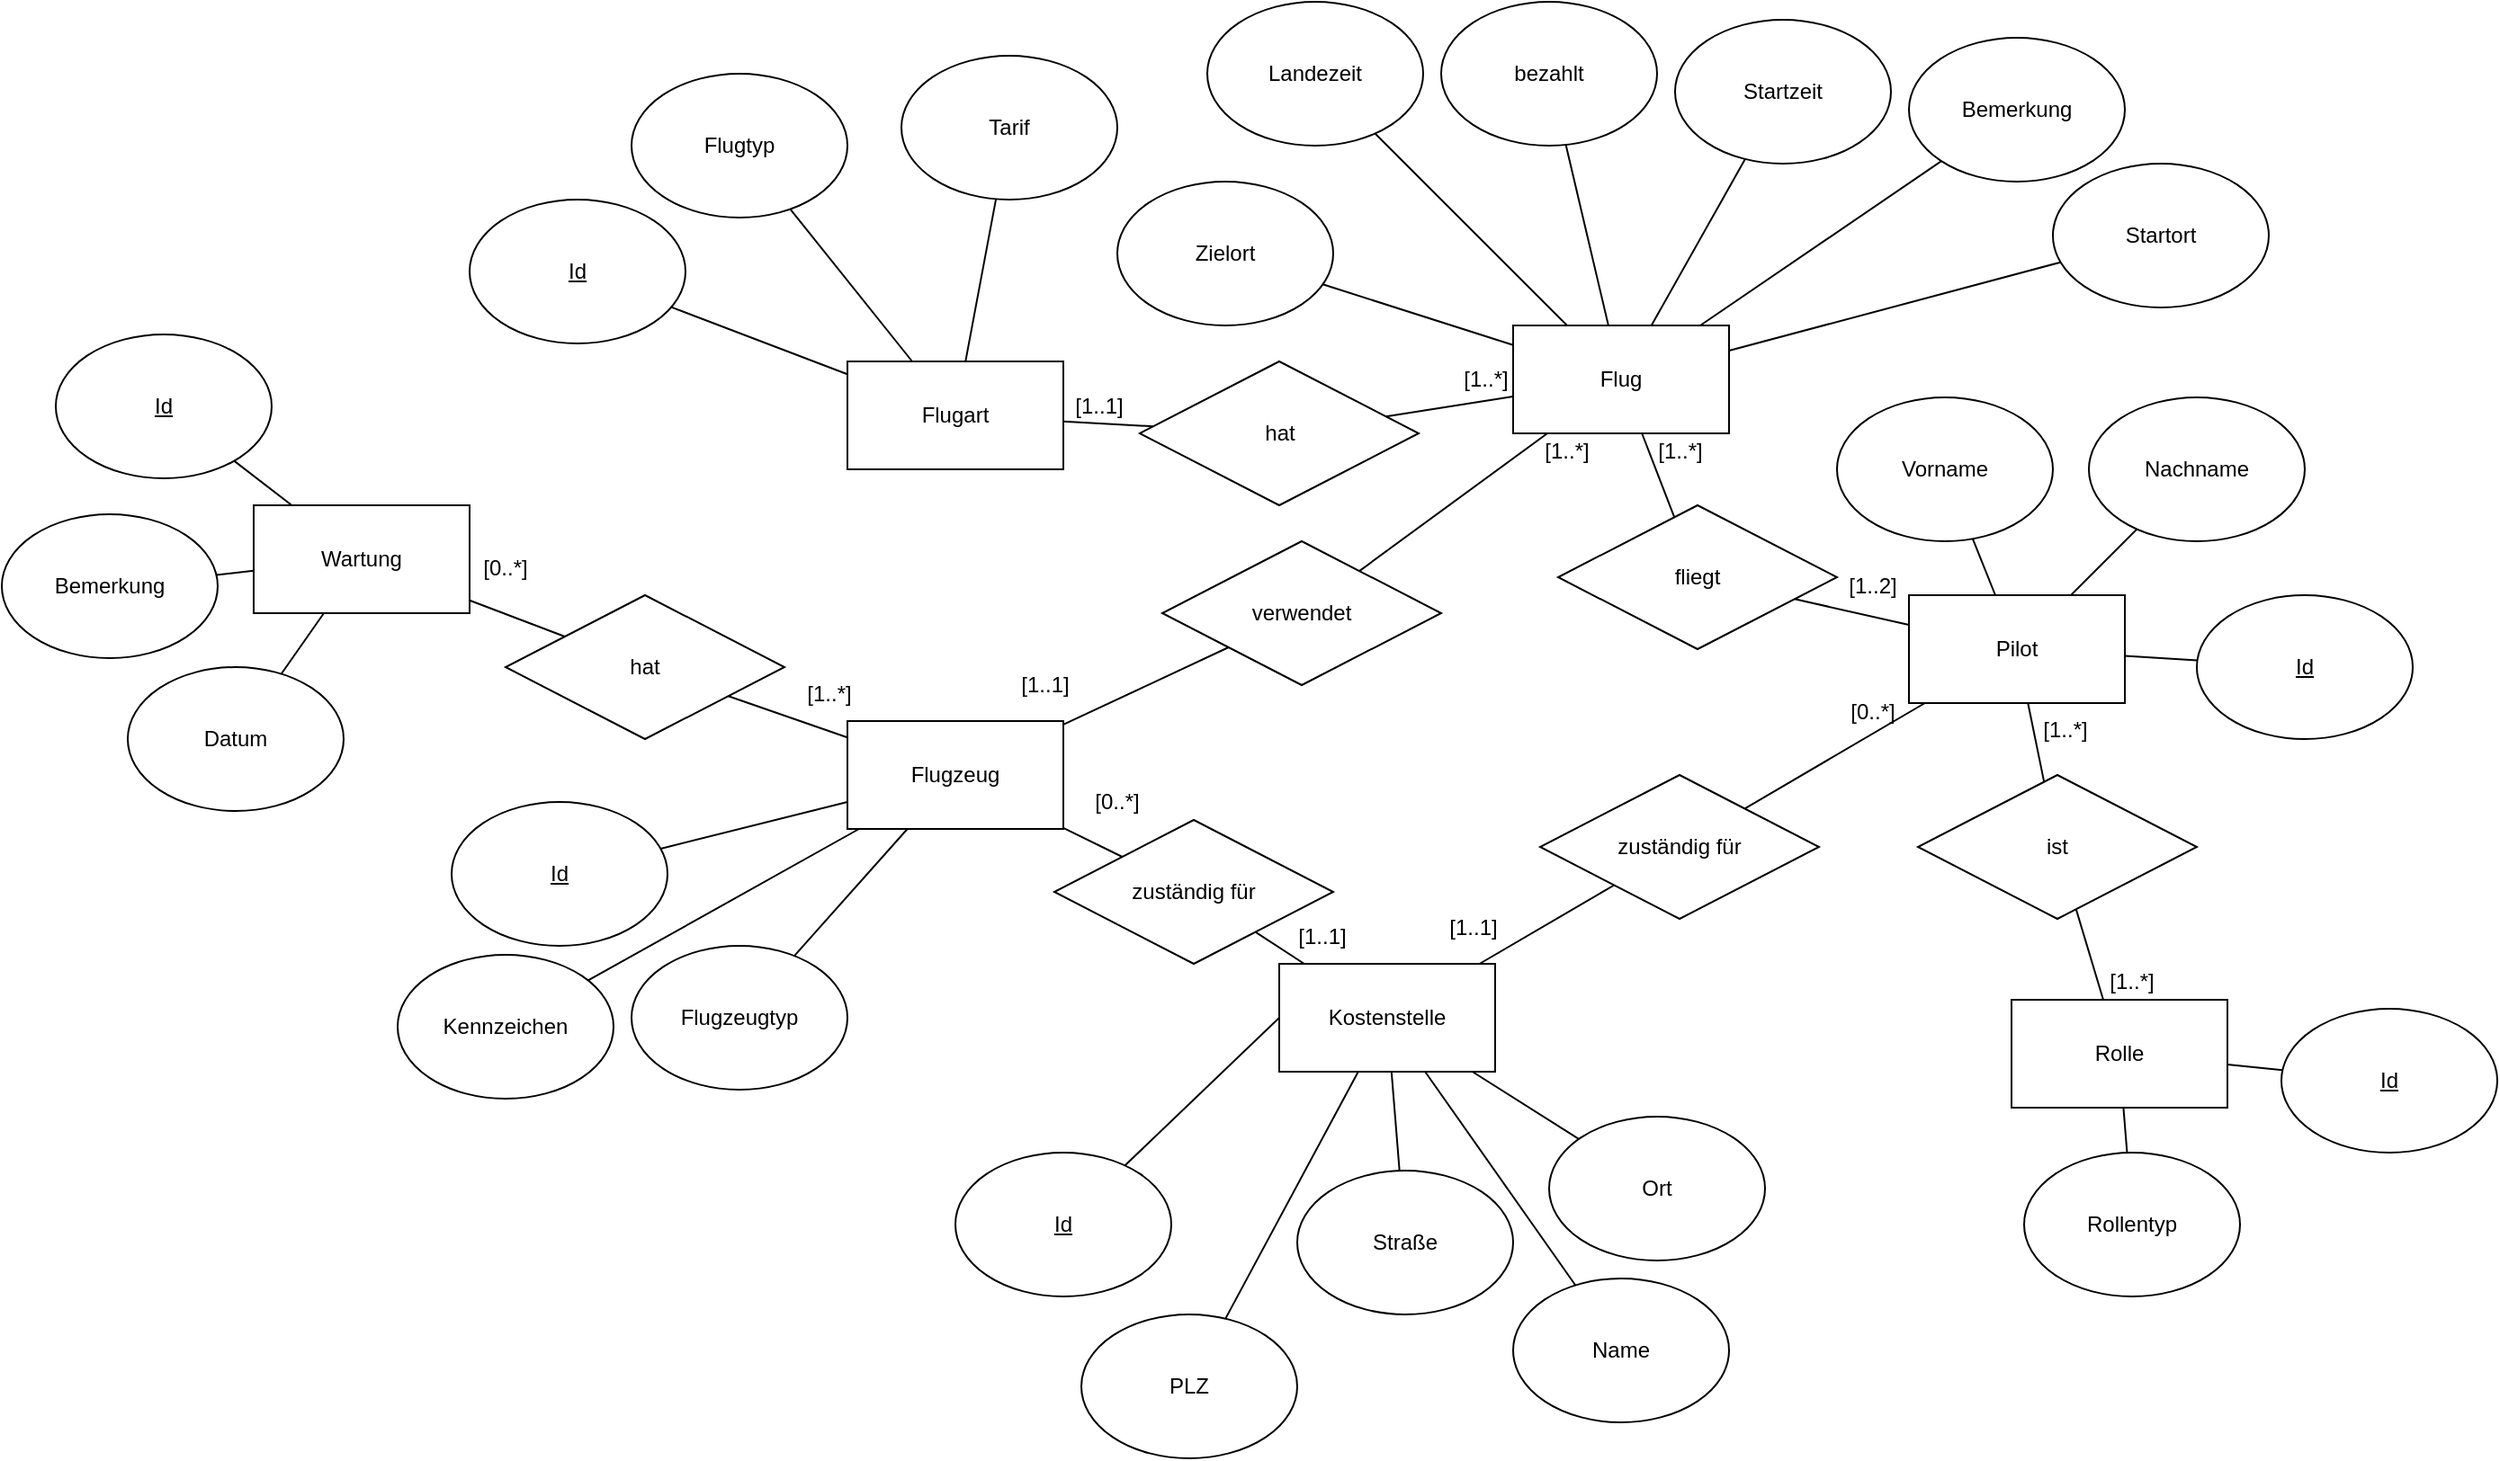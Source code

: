 <mxfile version="27.0.9">
  <diagram name="Seite-1" id="YMlRvp4VHCboZSjmHCUJ">
    <mxGraphModel dx="2610" dy="1154" grid="1" gridSize="10" guides="1" tooltips="1" connect="1" arrows="1" fold="1" page="1" pageScale="1" pageWidth="827" pageHeight="1169" math="0" shadow="0">
      <root>
        <mxCell id="0" />
        <mxCell id="1" parent="0" />
        <mxCell id="peA1cHa59COo_uJrest4-1" value="Flugtyp" style="ellipse;whiteSpace=wrap;html=1;" parent="1" vertex="1">
          <mxGeometry x="60" y="80" width="120" height="80" as="geometry" />
        </mxCell>
        <mxCell id="peA1cHa59COo_uJrest4-2" value="Flugart" style="rounded=0;whiteSpace=wrap;html=1;" parent="1" vertex="1">
          <mxGeometry x="180" y="240" width="120" height="60" as="geometry" />
        </mxCell>
        <mxCell id="peA1cHa59COo_uJrest4-3" value="Id" style="ellipse;whiteSpace=wrap;html=1;fontStyle=4" parent="1" vertex="1">
          <mxGeometry x="-30" y="150" width="120" height="80" as="geometry" />
        </mxCell>
        <mxCell id="peA1cHa59COo_uJrest4-4" value="" style="endArrow=none;html=1;rounded=0;" parent="1" source="peA1cHa59COo_uJrest4-3" target="peA1cHa59COo_uJrest4-2" edge="1">
          <mxGeometry width="50" height="50" relative="1" as="geometry">
            <mxPoint x="80" y="260" as="sourcePoint" />
            <mxPoint x="130" y="210" as="targetPoint" />
          </mxGeometry>
        </mxCell>
        <mxCell id="peA1cHa59COo_uJrest4-5" value="" style="endArrow=none;html=1;rounded=0;" parent="1" source="peA1cHa59COo_uJrest4-2" target="peA1cHa59COo_uJrest4-1" edge="1">
          <mxGeometry width="50" height="50" relative="1" as="geometry">
            <mxPoint x="340" y="150" as="sourcePoint" />
            <mxPoint x="390" y="100" as="targetPoint" />
          </mxGeometry>
        </mxCell>
        <mxCell id="peA1cHa59COo_uJrest4-6" value="Flugzeug" style="rounded=0;whiteSpace=wrap;html=1;" parent="1" vertex="1">
          <mxGeometry x="180" y="440" width="120" height="60" as="geometry" />
        </mxCell>
        <mxCell id="peA1cHa59COo_uJrest4-12" value="Id" style="ellipse;whiteSpace=wrap;html=1;fontStyle=4" parent="1" vertex="1">
          <mxGeometry x="-40" y="485" width="120" height="80" as="geometry" />
        </mxCell>
        <mxCell id="peA1cHa59COo_uJrest4-13" value="Kennzeichen" style="ellipse;whiteSpace=wrap;html=1;" parent="1" vertex="1">
          <mxGeometry x="-70" y="570" width="120" height="80" as="geometry" />
        </mxCell>
        <mxCell id="peA1cHa59COo_uJrest4-14" value="Flugzeugtyp" style="ellipse;whiteSpace=wrap;html=1;" parent="1" vertex="1">
          <mxGeometry x="60" y="565" width="120" height="80" as="geometry" />
        </mxCell>
        <mxCell id="peA1cHa59COo_uJrest4-17" value="" style="endArrow=none;html=1;rounded=0;" parent="1" source="peA1cHa59COo_uJrest4-13" target="peA1cHa59COo_uJrest4-6" edge="1">
          <mxGeometry width="50" height="50" relative="1" as="geometry">
            <mxPoint x="20" y="720" as="sourcePoint" />
            <mxPoint x="70" y="670" as="targetPoint" />
          </mxGeometry>
        </mxCell>
        <mxCell id="peA1cHa59COo_uJrest4-18" value="" style="endArrow=none;html=1;rounded=0;" parent="1" source="peA1cHa59COo_uJrest4-12" target="peA1cHa59COo_uJrest4-6" edge="1">
          <mxGeometry width="50" height="50" relative="1" as="geometry">
            <mxPoint x="-200" y="550" as="sourcePoint" />
            <mxPoint x="-150" y="500" as="targetPoint" />
          </mxGeometry>
        </mxCell>
        <mxCell id="peA1cHa59COo_uJrest4-20" value="" style="endArrow=none;html=1;rounded=0;" parent="1" source="peA1cHa59COo_uJrest4-14" target="peA1cHa59COo_uJrest4-6" edge="1">
          <mxGeometry width="50" height="50" relative="1" as="geometry">
            <mxPoint x="-170" y="330" as="sourcePoint" />
            <mxPoint x="-120" y="280" as="targetPoint" />
          </mxGeometry>
        </mxCell>
        <mxCell id="peA1cHa59COo_uJrest4-26" value="Kostenstelle" style="rounded=0;whiteSpace=wrap;html=1;" parent="1" vertex="1">
          <mxGeometry x="420" y="575" width="120" height="60" as="geometry" />
        </mxCell>
        <mxCell id="peA1cHa59COo_uJrest4-27" value="Id" style="ellipse;whiteSpace=wrap;html=1;fontStyle=4" parent="1" vertex="1">
          <mxGeometry x="240" y="680" width="120" height="80" as="geometry" />
        </mxCell>
        <mxCell id="peA1cHa59COo_uJrest4-28" value="Name" style="ellipse;whiteSpace=wrap;html=1;" parent="1" vertex="1">
          <mxGeometry x="550" y="750" width="120" height="80" as="geometry" />
        </mxCell>
        <mxCell id="peA1cHa59COo_uJrest4-29" value="Straße" style="ellipse;whiteSpace=wrap;html=1;" parent="1" vertex="1">
          <mxGeometry x="430" y="690" width="120" height="80" as="geometry" />
        </mxCell>
        <mxCell id="peA1cHa59COo_uJrest4-30" value="PLZ" style="ellipse;whiteSpace=wrap;html=1;" parent="1" vertex="1">
          <mxGeometry x="310" y="770" width="120" height="80" as="geometry" />
        </mxCell>
        <mxCell id="peA1cHa59COo_uJrest4-31" value="Ort" style="ellipse;whiteSpace=wrap;html=1;" parent="1" vertex="1">
          <mxGeometry x="570" y="660" width="120" height="80" as="geometry" />
        </mxCell>
        <mxCell id="peA1cHa59COo_uJrest4-32" value="" style="endArrow=none;html=1;rounded=0;entryX=0;entryY=0.5;entryDx=0;entryDy=0;" parent="1" source="peA1cHa59COo_uJrest4-27" target="peA1cHa59COo_uJrest4-26" edge="1">
          <mxGeometry width="50" height="50" relative="1" as="geometry">
            <mxPoint x="260" y="440" as="sourcePoint" />
            <mxPoint x="310" y="390" as="targetPoint" />
          </mxGeometry>
        </mxCell>
        <mxCell id="peA1cHa59COo_uJrest4-33" value="" style="endArrow=none;html=1;rounded=0;" parent="1" source="peA1cHa59COo_uJrest4-30" target="peA1cHa59COo_uJrest4-26" edge="1">
          <mxGeometry width="50" height="50" relative="1" as="geometry">
            <mxPoint x="170" y="850" as="sourcePoint" />
            <mxPoint x="220" y="800" as="targetPoint" />
          </mxGeometry>
        </mxCell>
        <mxCell id="peA1cHa59COo_uJrest4-34" value="" style="endArrow=none;html=1;rounded=0;" parent="1" source="peA1cHa59COo_uJrest4-28" target="peA1cHa59COo_uJrest4-26" edge="1">
          <mxGeometry width="50" height="50" relative="1" as="geometry">
            <mxPoint x="570" y="630" as="sourcePoint" />
            <mxPoint x="620" y="580" as="targetPoint" />
          </mxGeometry>
        </mxCell>
        <mxCell id="peA1cHa59COo_uJrest4-35" value="" style="endArrow=none;html=1;rounded=0;" parent="1" source="peA1cHa59COo_uJrest4-29" target="peA1cHa59COo_uJrest4-26" edge="1">
          <mxGeometry width="50" height="50" relative="1" as="geometry">
            <mxPoint x="600" y="540" as="sourcePoint" />
            <mxPoint x="650" y="490" as="targetPoint" />
          </mxGeometry>
        </mxCell>
        <mxCell id="peA1cHa59COo_uJrest4-36" value="" style="endArrow=none;html=1;rounded=0;" parent="1" source="peA1cHa59COo_uJrest4-31" target="peA1cHa59COo_uJrest4-26" edge="1">
          <mxGeometry width="50" height="50" relative="1" as="geometry">
            <mxPoint x="750" y="590" as="sourcePoint" />
            <mxPoint x="800" y="540" as="targetPoint" />
          </mxGeometry>
        </mxCell>
        <mxCell id="peA1cHa59COo_uJrest4-37" value="Pilot" style="rounded=0;whiteSpace=wrap;html=1;" parent="1" vertex="1">
          <mxGeometry x="770" y="370" width="120" height="60" as="geometry" />
        </mxCell>
        <mxCell id="peA1cHa59COo_uJrest4-38" value="Id" style="ellipse;whiteSpace=wrap;html=1;fontStyle=4" parent="1" vertex="1">
          <mxGeometry x="930" y="370" width="120" height="80" as="geometry" />
        </mxCell>
        <mxCell id="peA1cHa59COo_uJrest4-39" value="Nachname" style="ellipse;whiteSpace=wrap;html=1;" parent="1" vertex="1">
          <mxGeometry x="870" y="260" width="120" height="80" as="geometry" />
        </mxCell>
        <mxCell id="peA1cHa59COo_uJrest4-40" value="Vorname" style="ellipse;whiteSpace=wrap;html=1;" parent="1" vertex="1">
          <mxGeometry x="730" y="260" width="120" height="80" as="geometry" />
        </mxCell>
        <mxCell id="peA1cHa59COo_uJrest4-43" value="" style="endArrow=none;html=1;rounded=0;" parent="1" source="peA1cHa59COo_uJrest4-37" target="peA1cHa59COo_uJrest4-40" edge="1">
          <mxGeometry width="50" height="50" relative="1" as="geometry">
            <mxPoint x="650" y="480" as="sourcePoint" />
            <mxPoint x="700" y="430" as="targetPoint" />
          </mxGeometry>
        </mxCell>
        <mxCell id="peA1cHa59COo_uJrest4-44" value="" style="endArrow=none;html=1;rounded=0;" parent="1" source="peA1cHa59COo_uJrest4-37" target="peA1cHa59COo_uJrest4-39" edge="1">
          <mxGeometry width="50" height="50" relative="1" as="geometry">
            <mxPoint x="680" y="500" as="sourcePoint" />
            <mxPoint x="730" y="450" as="targetPoint" />
          </mxGeometry>
        </mxCell>
        <mxCell id="peA1cHa59COo_uJrest4-45" value="" style="endArrow=none;html=1;rounded=0;" parent="1" source="peA1cHa59COo_uJrest4-37" target="peA1cHa59COo_uJrest4-38" edge="1">
          <mxGeometry width="50" height="50" relative="1" as="geometry">
            <mxPoint x="820" y="510" as="sourcePoint" />
            <mxPoint x="870" y="460" as="targetPoint" />
          </mxGeometry>
        </mxCell>
        <mxCell id="peA1cHa59COo_uJrest4-46" value="zuständig für" style="rhombus;whiteSpace=wrap;html=1;" parent="1" vertex="1">
          <mxGeometry x="295" y="495" width="155" height="80" as="geometry" />
        </mxCell>
        <mxCell id="peA1cHa59COo_uJrest4-47" value="" style="endArrow=none;html=1;rounded=0;" parent="1" source="peA1cHa59COo_uJrest4-26" target="peA1cHa59COo_uJrest4-46" edge="1">
          <mxGeometry width="50" height="50" relative="1" as="geometry">
            <mxPoint x="500" y="400" as="sourcePoint" />
            <mxPoint x="550" y="350" as="targetPoint" />
          </mxGeometry>
        </mxCell>
        <mxCell id="peA1cHa59COo_uJrest4-48" value="[1..1]" style="text;html=1;align=center;verticalAlign=middle;whiteSpace=wrap;rounded=0;" parent="1" vertex="1">
          <mxGeometry x="414" y="545" width="60" height="30" as="geometry" />
        </mxCell>
        <mxCell id="peA1cHa59COo_uJrest4-49" value="" style="endArrow=none;html=1;rounded=0;" parent="1" source="peA1cHa59COo_uJrest4-6" target="peA1cHa59COo_uJrest4-46" edge="1">
          <mxGeometry width="50" height="50" relative="1" as="geometry">
            <mxPoint x="430" y="410" as="sourcePoint" />
            <mxPoint x="480" y="360" as="targetPoint" />
          </mxGeometry>
        </mxCell>
        <mxCell id="peA1cHa59COo_uJrest4-50" value="[0..*]" style="text;html=1;align=center;verticalAlign=middle;whiteSpace=wrap;rounded=0;" parent="1" vertex="1">
          <mxGeometry x="300" y="470" width="60" height="30" as="geometry" />
        </mxCell>
        <mxCell id="peA1cHa59COo_uJrest4-51" value="[0..*]" style="text;html=1;align=center;verticalAlign=middle;whiteSpace=wrap;rounded=0;" parent="1" vertex="1">
          <mxGeometry x="720" y="420" width="60" height="30" as="geometry" />
        </mxCell>
        <mxCell id="peA1cHa59COo_uJrest4-54" value="" style="endArrow=none;html=1;rounded=0;" parent="1" source="peA1cHa59COo_uJrest4-6" target="peA1cHa59COo_uJrest4-97" edge="1">
          <mxGeometry width="50" height="50" relative="1" as="geometry">
            <mxPoint x="390" y="410" as="sourcePoint" />
            <mxPoint x="487.623" y="349.418" as="targetPoint" />
          </mxGeometry>
        </mxCell>
        <mxCell id="peA1cHa59COo_uJrest4-55" value="" style="endArrow=none;html=1;rounded=0;" parent="1" source="peA1cHa59COo_uJrest4-37" target="peA1cHa59COo_uJrest4-95" edge="1">
          <mxGeometry width="50" height="50" relative="1" as="geometry">
            <mxPoint x="540" y="410" as="sourcePoint" />
            <mxPoint x="650" y="390" as="targetPoint" />
          </mxGeometry>
        </mxCell>
        <mxCell id="peA1cHa59COo_uJrest4-56" value="[1..1]" style="text;html=1;align=center;verticalAlign=middle;whiteSpace=wrap;rounded=0;" parent="1" vertex="1">
          <mxGeometry x="260" y="405" width="60" height="30" as="geometry" />
        </mxCell>
        <mxCell id="peA1cHa59COo_uJrest4-57" value="[1..2]" style="text;html=1;align=center;verticalAlign=middle;whiteSpace=wrap;rounded=0;" parent="1" vertex="1">
          <mxGeometry x="720" y="350" width="60" height="30" as="geometry" />
        </mxCell>
        <mxCell id="peA1cHa59COo_uJrest4-58" value="bezahlt" style="ellipse;whiteSpace=wrap;html=1;" parent="1" vertex="1">
          <mxGeometry x="510" y="40" width="120" height="80" as="geometry" />
        </mxCell>
        <mxCell id="peA1cHa59COo_uJrest4-59" value="Startzeit" style="ellipse;whiteSpace=wrap;html=1;" parent="1" vertex="1">
          <mxGeometry x="640" y="50" width="120" height="80" as="geometry" />
        </mxCell>
        <mxCell id="peA1cHa59COo_uJrest4-60" value="Landezeit" style="ellipse;whiteSpace=wrap;html=1;" parent="1" vertex="1">
          <mxGeometry x="380" y="40" width="120" height="80" as="geometry" />
        </mxCell>
        <mxCell id="peA1cHa59COo_uJrest4-61" value="Tarif" style="ellipse;whiteSpace=wrap;html=1;" parent="1" vertex="1">
          <mxGeometry x="210" y="70" width="120" height="80" as="geometry" />
        </mxCell>
        <mxCell id="peA1cHa59COo_uJrest4-62" value="" style="endArrow=none;html=1;rounded=0;" parent="1" source="peA1cHa59COo_uJrest4-2" target="peA1cHa59COo_uJrest4-61" edge="1">
          <mxGeometry width="50" height="50" relative="1" as="geometry">
            <mxPoint x="230" y="350" as="sourcePoint" />
            <mxPoint x="280" y="300" as="targetPoint" />
          </mxGeometry>
        </mxCell>
        <mxCell id="peA1cHa59COo_uJrest4-63" value="" style="endArrow=none;html=1;rounded=0;" parent="1" source="peA1cHa59COo_uJrest4-2" target="peA1cHa59COo_uJrest4-100" edge="1">
          <mxGeometry width="50" height="50" relative="1" as="geometry">
            <mxPoint x="330" y="340" as="sourcePoint" />
            <mxPoint x="472.314" y="318.483" as="targetPoint" />
          </mxGeometry>
        </mxCell>
        <mxCell id="peA1cHa59COo_uJrest4-65" value="Bemerkung" style="ellipse;whiteSpace=wrap;html=1;" parent="1" vertex="1">
          <mxGeometry x="770" y="60" width="120" height="80" as="geometry" />
        </mxCell>
        <mxCell id="peA1cHa59COo_uJrest4-66" value="" style="endArrow=none;html=1;rounded=0;" parent="1" source="peA1cHa59COo_uJrest4-94" target="peA1cHa59COo_uJrest4-60" edge="1">
          <mxGeometry width="50" height="50" relative="1" as="geometry">
            <mxPoint x="515.631" y="296.126" as="sourcePoint" />
            <mxPoint x="460" y="230" as="targetPoint" />
          </mxGeometry>
        </mxCell>
        <mxCell id="peA1cHa59COo_uJrest4-67" value="" style="endArrow=none;html=1;rounded=0;" parent="1" source="peA1cHa59COo_uJrest4-94" target="peA1cHa59COo_uJrest4-58" edge="1">
          <mxGeometry width="50" height="50" relative="1" as="geometry">
            <mxPoint x="533.764" y="293.233" as="sourcePoint" />
            <mxPoint x="630" y="200" as="targetPoint" />
          </mxGeometry>
        </mxCell>
        <mxCell id="peA1cHa59COo_uJrest4-68" value="" style="endArrow=none;html=1;rounded=0;" parent="1" source="peA1cHa59COo_uJrest4-94" target="peA1cHa59COo_uJrest4-59" edge="1">
          <mxGeometry width="50" height="50" relative="1" as="geometry">
            <mxPoint x="548.478" y="300.828" as="sourcePoint" />
            <mxPoint x="660" y="220" as="targetPoint" />
          </mxGeometry>
        </mxCell>
        <mxCell id="peA1cHa59COo_uJrest4-69" value="" style="endArrow=none;html=1;rounded=0;" parent="1" source="peA1cHa59COo_uJrest4-94" target="peA1cHa59COo_uJrest4-65" edge="1">
          <mxGeometry width="50" height="50" relative="1" as="geometry">
            <mxPoint x="558.841" y="306.176" as="sourcePoint" />
            <mxPoint x="710" y="250" as="targetPoint" />
          </mxGeometry>
        </mxCell>
        <mxCell id="peA1cHa59COo_uJrest4-70" value="Startort" style="ellipse;whiteSpace=wrap;html=1;" parent="1" vertex="1">
          <mxGeometry x="850" y="130" width="120" height="80" as="geometry" />
        </mxCell>
        <mxCell id="peA1cHa59COo_uJrest4-71" value="Zielort" style="ellipse;whiteSpace=wrap;html=1;" parent="1" vertex="1">
          <mxGeometry x="330" y="140" width="120" height="80" as="geometry" />
        </mxCell>
        <mxCell id="peA1cHa59COo_uJrest4-72" value="" style="endArrow=none;html=1;rounded=0;" parent="1" source="peA1cHa59COo_uJrest4-71" target="peA1cHa59COo_uJrest4-94" edge="1">
          <mxGeometry width="50" height="50" relative="1" as="geometry">
            <mxPoint x="310" y="360" as="sourcePoint" />
            <mxPoint x="502.609" y="302.847" as="targetPoint" />
          </mxGeometry>
        </mxCell>
        <mxCell id="peA1cHa59COo_uJrest4-73" value="" style="endArrow=none;html=1;rounded=0;" parent="1" source="peA1cHa59COo_uJrest4-94" target="peA1cHa59COo_uJrest4-70" edge="1">
          <mxGeometry width="50" height="50" relative="1" as="geometry">
            <mxPoint x="570.311" y="312.096" as="sourcePoint" />
            <mxPoint x="990" y="160" as="targetPoint" />
          </mxGeometry>
        </mxCell>
        <mxCell id="peA1cHa59COo_uJrest4-76" value="Rolle" style="rounded=0;whiteSpace=wrap;html=1;" parent="1" vertex="1">
          <mxGeometry x="827" y="595" width="120" height="60" as="geometry" />
        </mxCell>
        <mxCell id="peA1cHa59COo_uJrest4-77" value="Id" style="ellipse;whiteSpace=wrap;html=1;fontStyle=4" parent="1" vertex="1">
          <mxGeometry x="977" y="600" width="120" height="80" as="geometry" />
        </mxCell>
        <mxCell id="peA1cHa59COo_uJrest4-78" value="Rollentyp" style="ellipse;whiteSpace=wrap;html=1;" parent="1" vertex="1">
          <mxGeometry x="834" y="680" width="120" height="80" as="geometry" />
        </mxCell>
        <mxCell id="peA1cHa59COo_uJrest4-79" value="" style="endArrow=none;html=1;rounded=0;" parent="1" source="peA1cHa59COo_uJrest4-78" target="peA1cHa59COo_uJrest4-76" edge="1">
          <mxGeometry width="50" height="50" relative="1" as="geometry">
            <mxPoint x="697" y="585" as="sourcePoint" />
            <mxPoint x="747" y="535" as="targetPoint" />
          </mxGeometry>
        </mxCell>
        <mxCell id="peA1cHa59COo_uJrest4-80" value="" style="endArrow=none;html=1;rounded=0;" parent="1" source="peA1cHa59COo_uJrest4-77" target="peA1cHa59COo_uJrest4-76" edge="1">
          <mxGeometry width="50" height="50" relative="1" as="geometry">
            <mxPoint x="1017" y="585" as="sourcePoint" />
            <mxPoint x="1067" y="535" as="targetPoint" />
          </mxGeometry>
        </mxCell>
        <mxCell id="peA1cHa59COo_uJrest4-81" value="ist" style="rhombus;whiteSpace=wrap;html=1;" parent="1" vertex="1">
          <mxGeometry x="775" y="470" width="155" height="80" as="geometry" />
        </mxCell>
        <mxCell id="peA1cHa59COo_uJrest4-82" value="" style="endArrow=none;html=1;rounded=0;" parent="1" source="peA1cHa59COo_uJrest4-37" target="peA1cHa59COo_uJrest4-81" edge="1">
          <mxGeometry width="50" height="50" relative="1" as="geometry">
            <mxPoint x="680" y="560" as="sourcePoint" />
            <mxPoint x="730" y="510" as="targetPoint" />
          </mxGeometry>
        </mxCell>
        <mxCell id="peA1cHa59COo_uJrest4-83" value="" style="endArrow=none;html=1;rounded=0;" parent="1" source="peA1cHa59COo_uJrest4-76" target="peA1cHa59COo_uJrest4-81" edge="1">
          <mxGeometry width="50" height="50" relative="1" as="geometry">
            <mxPoint x="720" y="570" as="sourcePoint" />
            <mxPoint x="770" y="520" as="targetPoint" />
          </mxGeometry>
        </mxCell>
        <mxCell id="peA1cHa59COo_uJrest4-84" value="[1..*]" style="text;html=1;align=center;verticalAlign=middle;whiteSpace=wrap;rounded=0;" parent="1" vertex="1">
          <mxGeometry x="864" y="570" width="60" height="30" as="geometry" />
        </mxCell>
        <mxCell id="peA1cHa59COo_uJrest4-85" value="[1..*]" style="text;html=1;align=center;verticalAlign=middle;whiteSpace=wrap;rounded=0;" parent="1" vertex="1">
          <mxGeometry x="827" y="430" width="60" height="30" as="geometry" />
        </mxCell>
        <mxCell id="peA1cHa59COo_uJrest4-86" value="zuständig für" style="rhombus;whiteSpace=wrap;html=1;" parent="1" vertex="1">
          <mxGeometry x="565" y="470" width="155" height="80" as="geometry" />
        </mxCell>
        <mxCell id="peA1cHa59COo_uJrest4-87" value="" style="endArrow=none;html=1;rounded=0;" parent="1" source="peA1cHa59COo_uJrest4-26" target="peA1cHa59COo_uJrest4-86" edge="1">
          <mxGeometry width="50" height="50" relative="1" as="geometry">
            <mxPoint x="520" y="470" as="sourcePoint" />
            <mxPoint x="570" y="420" as="targetPoint" />
          </mxGeometry>
        </mxCell>
        <mxCell id="peA1cHa59COo_uJrest4-88" value="[1..1]" style="text;html=1;align=center;verticalAlign=middle;whiteSpace=wrap;rounded=0;" parent="1" vertex="1">
          <mxGeometry x="497.5" y="540" width="60" height="30" as="geometry" />
        </mxCell>
        <mxCell id="peA1cHa59COo_uJrest4-89" value="" style="endArrow=none;html=1;rounded=0;" parent="1" source="peA1cHa59COo_uJrest4-86" target="peA1cHa59COo_uJrest4-37" edge="1">
          <mxGeometry width="50" height="50" relative="1" as="geometry">
            <mxPoint x="560" y="470" as="sourcePoint" />
            <mxPoint x="610" y="420" as="targetPoint" />
          </mxGeometry>
        </mxCell>
        <mxCell id="peA1cHa59COo_uJrest4-93" value="Wartung" style="rounded=0;whiteSpace=wrap;html=1;" parent="1" vertex="1">
          <mxGeometry x="-150" y="320" width="120" height="60" as="geometry" />
        </mxCell>
        <mxCell id="peA1cHa59COo_uJrest4-94" value="Flug" style="rounded=0;whiteSpace=wrap;html=1;" parent="1" vertex="1">
          <mxGeometry x="550" y="220" width="120" height="60" as="geometry" />
        </mxCell>
        <mxCell id="peA1cHa59COo_uJrest4-95" value="fliegt" style="rhombus;whiteSpace=wrap;html=1;" parent="1" vertex="1">
          <mxGeometry x="575" y="320" width="155" height="80" as="geometry" />
        </mxCell>
        <mxCell id="peA1cHa59COo_uJrest4-96" value="" style="endArrow=none;html=1;rounded=0;" parent="1" source="peA1cHa59COo_uJrest4-95" target="peA1cHa59COo_uJrest4-94" edge="1">
          <mxGeometry width="50" height="50" relative="1" as="geometry">
            <mxPoint x="540" y="330" as="sourcePoint" />
            <mxPoint x="590" y="280" as="targetPoint" />
          </mxGeometry>
        </mxCell>
        <mxCell id="peA1cHa59COo_uJrest4-97" value="verwendet" style="rhombus;whiteSpace=wrap;html=1;" parent="1" vertex="1">
          <mxGeometry x="355" y="340" width="155" height="80" as="geometry" />
        </mxCell>
        <mxCell id="peA1cHa59COo_uJrest4-98" value="[1..*]" style="text;html=1;align=center;verticalAlign=middle;whiteSpace=wrap;rounded=0;" parent="1" vertex="1">
          <mxGeometry x="550" y="275" width="60" height="30" as="geometry" />
        </mxCell>
        <mxCell id="peA1cHa59COo_uJrest4-99" value="" style="endArrow=none;html=1;rounded=0;" parent="1" source="peA1cHa59COo_uJrest4-97" target="peA1cHa59COo_uJrest4-94" edge="1">
          <mxGeometry width="50" height="50" relative="1" as="geometry">
            <mxPoint x="510" y="450" as="sourcePoint" />
            <mxPoint x="560" y="400" as="targetPoint" />
          </mxGeometry>
        </mxCell>
        <mxCell id="peA1cHa59COo_uJrest4-100" value="hat" style="rhombus;whiteSpace=wrap;html=1;" parent="1" vertex="1">
          <mxGeometry x="342.5" y="240" width="155" height="80" as="geometry" />
        </mxCell>
        <mxCell id="peA1cHa59COo_uJrest4-101" value="" style="endArrow=none;html=1;rounded=0;" parent="1" source="peA1cHa59COo_uJrest4-100" target="peA1cHa59COo_uJrest4-94" edge="1">
          <mxGeometry width="50" height="50" relative="1" as="geometry">
            <mxPoint x="260" y="380" as="sourcePoint" />
            <mxPoint x="310" y="330" as="targetPoint" />
          </mxGeometry>
        </mxCell>
        <mxCell id="peA1cHa59COo_uJrest4-102" value="[1..1]" style="text;html=1;align=center;verticalAlign=middle;whiteSpace=wrap;rounded=0;" parent="1" vertex="1">
          <mxGeometry x="290" y="250" width="60" height="30" as="geometry" />
        </mxCell>
        <mxCell id="peA1cHa59COo_uJrest4-103" value="[1..*]" style="text;html=1;align=center;verticalAlign=middle;whiteSpace=wrap;rounded=0;" parent="1" vertex="1">
          <mxGeometry x="505" y="235" width="60" height="30" as="geometry" />
        </mxCell>
        <mxCell id="peA1cHa59COo_uJrest4-104" value="hat" style="rhombus;whiteSpace=wrap;html=1;" parent="1" vertex="1">
          <mxGeometry x="-10" y="370" width="155" height="80" as="geometry" />
        </mxCell>
        <mxCell id="peA1cHa59COo_uJrest4-105" value="" style="endArrow=none;html=1;rounded=0;" parent="1" source="peA1cHa59COo_uJrest4-104" target="peA1cHa59COo_uJrest4-93" edge="1">
          <mxGeometry width="50" height="50" relative="1" as="geometry">
            <mxPoint x="-180" y="470" as="sourcePoint" />
            <mxPoint x="-130" y="420" as="targetPoint" />
          </mxGeometry>
        </mxCell>
        <mxCell id="peA1cHa59COo_uJrest4-106" value="" style="endArrow=none;html=1;rounded=0;" parent="1" source="peA1cHa59COo_uJrest4-104" target="peA1cHa59COo_uJrest4-6" edge="1">
          <mxGeometry width="50" height="50" relative="1" as="geometry">
            <mxPoint x="-140" y="480" as="sourcePoint" />
            <mxPoint x="-90" y="430" as="targetPoint" />
          </mxGeometry>
        </mxCell>
        <mxCell id="peA1cHa59COo_uJrest4-107" value="[1..*]" style="text;html=1;align=center;verticalAlign=middle;whiteSpace=wrap;rounded=0;" parent="1" vertex="1">
          <mxGeometry x="140" y="410" width="60" height="30" as="geometry" />
        </mxCell>
        <mxCell id="peA1cHa59COo_uJrest4-108" value="[0..*]" style="text;html=1;align=center;verticalAlign=middle;whiteSpace=wrap;rounded=0;" parent="1" vertex="1">
          <mxGeometry x="-40" y="340" width="60" height="30" as="geometry" />
        </mxCell>
        <mxCell id="peA1cHa59COo_uJrest4-109" value="Id" style="ellipse;whiteSpace=wrap;html=1;fontStyle=4" parent="1" vertex="1">
          <mxGeometry x="-260" y="225" width="120" height="80" as="geometry" />
        </mxCell>
        <mxCell id="peA1cHa59COo_uJrest4-110" value="Datum" style="ellipse;whiteSpace=wrap;html=1;" parent="1" vertex="1">
          <mxGeometry x="-220" y="410" width="120" height="80" as="geometry" />
        </mxCell>
        <mxCell id="peA1cHa59COo_uJrest4-111" value="Bemerkung" style="ellipse;whiteSpace=wrap;html=1;" parent="1" vertex="1">
          <mxGeometry x="-290" y="325" width="120" height="80" as="geometry" />
        </mxCell>
        <mxCell id="peA1cHa59COo_uJrest4-112" value="" style="endArrow=none;html=1;rounded=0;" parent="1" source="peA1cHa59COo_uJrest4-111" target="peA1cHa59COo_uJrest4-93" edge="1">
          <mxGeometry width="50" height="50" relative="1" as="geometry">
            <mxPoint x="-180" y="490" as="sourcePoint" />
            <mxPoint x="-130" y="440" as="targetPoint" />
          </mxGeometry>
        </mxCell>
        <mxCell id="peA1cHa59COo_uJrest4-113" value="" style="endArrow=none;html=1;rounded=0;" parent="1" source="peA1cHa59COo_uJrest4-109" target="peA1cHa59COo_uJrest4-93" edge="1">
          <mxGeometry width="50" height="50" relative="1" as="geometry">
            <mxPoint x="-200" y="460" as="sourcePoint" />
            <mxPoint x="-150" y="410" as="targetPoint" />
          </mxGeometry>
        </mxCell>
        <mxCell id="peA1cHa59COo_uJrest4-114" value="" style="endArrow=none;html=1;rounded=0;" parent="1" source="peA1cHa59COo_uJrest4-93" target="peA1cHa59COo_uJrest4-110" edge="1">
          <mxGeometry width="50" height="50" relative="1" as="geometry">
            <mxPoint x="80" y="340" as="sourcePoint" />
            <mxPoint x="130" y="290" as="targetPoint" />
          </mxGeometry>
        </mxCell>
        <mxCell id="peA1cHa59COo_uJrest4-115" value="[1..*]" style="text;html=1;align=center;verticalAlign=middle;whiteSpace=wrap;rounded=0;" parent="1" vertex="1">
          <mxGeometry x="612.5" y="275" width="60" height="30" as="geometry" />
        </mxCell>
      </root>
    </mxGraphModel>
  </diagram>
</mxfile>

